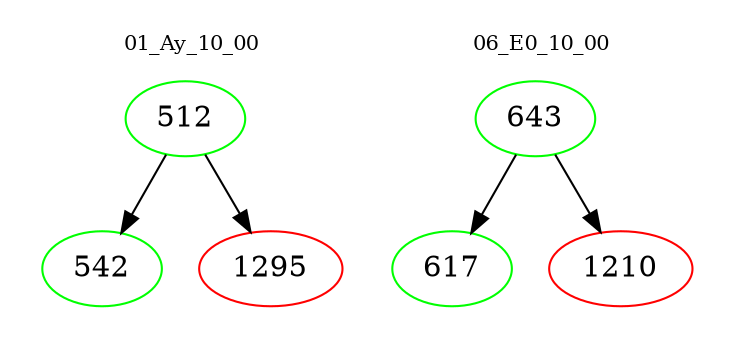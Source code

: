digraph{
subgraph cluster_0 {
color = white
label = "01_Ay_10_00";
fontsize=10;
T0_512 [label="512", color="green"]
T0_512 -> T0_542 [color="black"]
T0_542 [label="542", color="green"]
T0_512 -> T0_1295 [color="black"]
T0_1295 [label="1295", color="red"]
}
subgraph cluster_1 {
color = white
label = "06_E0_10_00";
fontsize=10;
T1_643 [label="643", color="green"]
T1_643 -> T1_617 [color="black"]
T1_617 [label="617", color="green"]
T1_643 -> T1_1210 [color="black"]
T1_1210 [label="1210", color="red"]
}
}
